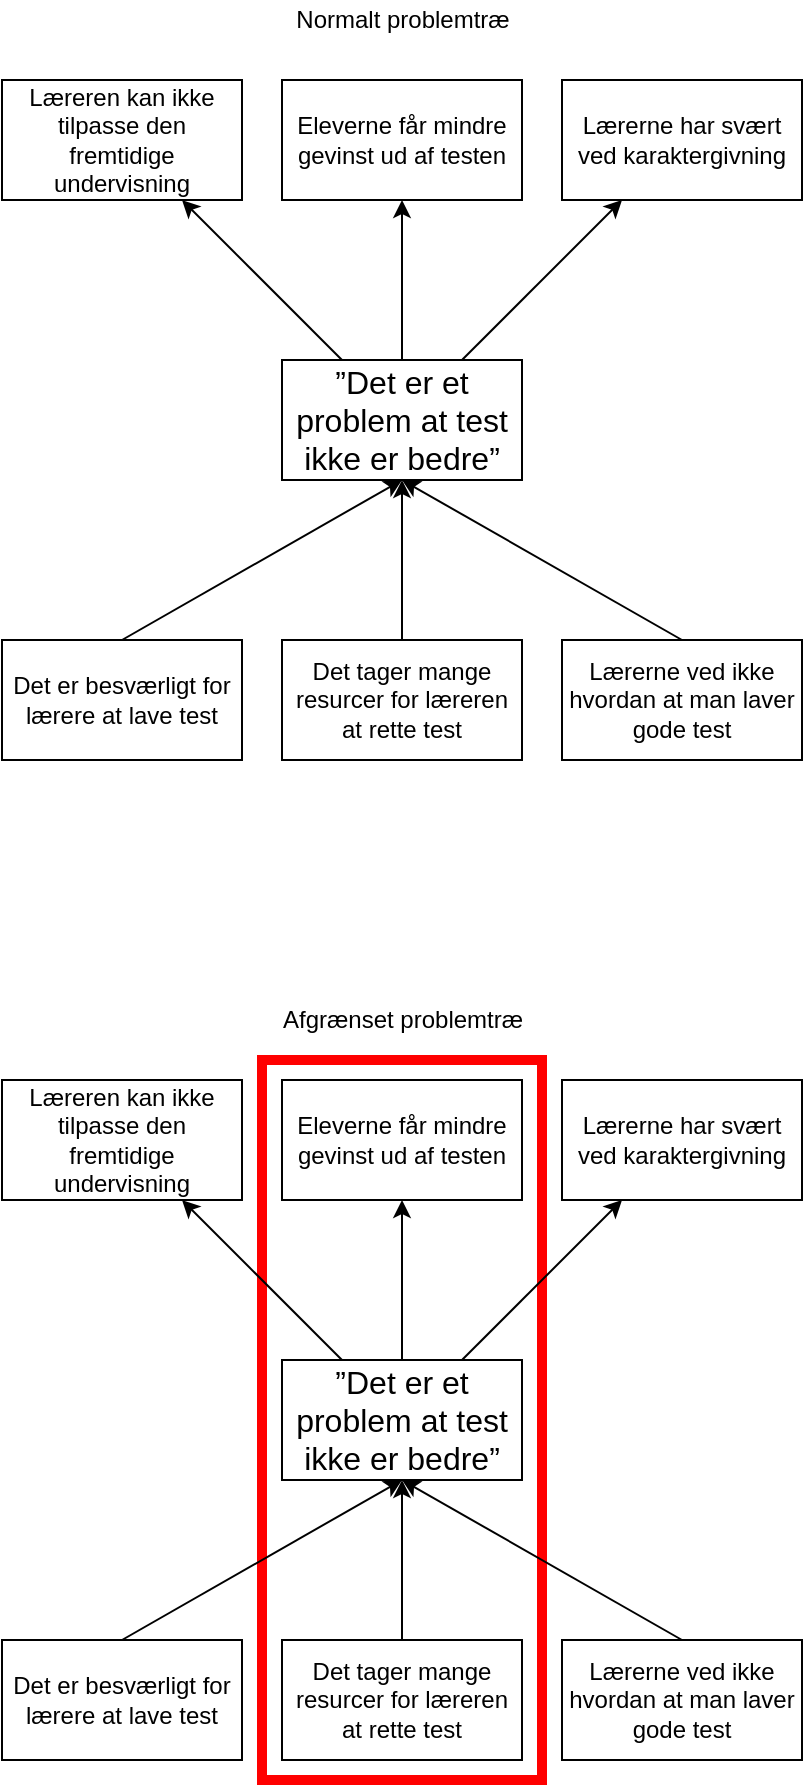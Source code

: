 <mxfile>
    <diagram id="7KGVpl8T93qsfxG8Ebm-" name="Page-1">
        <mxGraphModel dx="719" dy="465" grid="1" gridSize="10" guides="1" tooltips="1" connect="1" arrows="1" fold="1" page="1" pageScale="1" pageWidth="827" pageHeight="1169" math="0" shadow="0">
            <root>
                <mxCell id="0"/>
                <mxCell id="1" parent="0"/>
                <mxCell id="4" value="" style="edgeStyle=none;html=1;" parent="1" source="2" target="3" edge="1">
                    <mxGeometry relative="1" as="geometry"/>
                </mxCell>
                <mxCell id="6" value="" style="edgeStyle=none;html=1;" parent="1" source="2" target="5" edge="1">
                    <mxGeometry relative="1" as="geometry"/>
                </mxCell>
                <mxCell id="8" value="" style="edgeStyle=none;html=1;" parent="1" source="2" target="7" edge="1">
                    <mxGeometry relative="1" as="geometry"/>
                </mxCell>
                <mxCell id="2" value="&lt;p class=&quot;MsoNormal&quot; style=&quot;margin: 0cm ; font-size: 12pt ; font-family: &amp;#34;calibri&amp;#34; , sans-serif&quot;&gt;&lt;span lang=&quot;DA&quot;&gt;”Det er et problem at test ikke er bedre”&lt;/span&gt;&lt;/p&gt;" style="rounded=0;whiteSpace=wrap;html=1;" parent="1" vertex="1">
                    <mxGeometry x="210" y="230" width="120" height="60" as="geometry"/>
                </mxCell>
                <mxCell id="3" value="Lærerne har svært ved karaktergivning" style="whiteSpace=wrap;html=1;rounded=0;" parent="1" vertex="1">
                    <mxGeometry x="350" y="90" width="120" height="60" as="geometry"/>
                </mxCell>
                <mxCell id="5" value="Læreren kan ikke tilpasse den fremtidige undervisning" style="whiteSpace=wrap;html=1;rounded=0;" parent="1" vertex="1">
                    <mxGeometry x="70" y="90" width="120" height="60" as="geometry"/>
                </mxCell>
                <mxCell id="7" value="Eleverne får mindre gevinst ud af testen" style="whiteSpace=wrap;html=1;rounded=0;" parent="1" vertex="1">
                    <mxGeometry x="210" y="90" width="120" height="60" as="geometry"/>
                </mxCell>
                <mxCell id="13" style="edgeStyle=none;html=1;exitX=0.5;exitY=0;exitDx=0;exitDy=0;entryX=0.5;entryY=1;entryDx=0;entryDy=0;" parent="1" source="9" target="2" edge="1">
                    <mxGeometry relative="1" as="geometry"/>
                </mxCell>
                <mxCell id="9" value="Det tager mange resurcer for læreren at rette test" style="whiteSpace=wrap;html=1;rounded=0;" parent="1" vertex="1">
                    <mxGeometry x="210" y="370" width="120" height="60" as="geometry"/>
                </mxCell>
                <mxCell id="14" style="edgeStyle=none;html=1;exitX=0.5;exitY=0;exitDx=0;exitDy=0;entryX=0.5;entryY=1;entryDx=0;entryDy=0;" parent="1" source="10" target="2" edge="1">
                    <mxGeometry relative="1" as="geometry"/>
                </mxCell>
                <mxCell id="10" value="Lærerne ved ikke hvordan at man laver gode test" style="whiteSpace=wrap;html=1;rounded=0;" parent="1" vertex="1">
                    <mxGeometry x="350" y="370" width="120" height="60" as="geometry"/>
                </mxCell>
                <mxCell id="12" style="edgeStyle=none;html=1;exitX=0.5;exitY=0;exitDx=0;exitDy=0;entryX=0.5;entryY=1;entryDx=0;entryDy=0;" parent="1" source="11" target="2" edge="1">
                    <mxGeometry relative="1" as="geometry"/>
                </mxCell>
                <mxCell id="11" value="Det er besværligt for lærere at lave test" style="whiteSpace=wrap;html=1;rounded=0;" parent="1" vertex="1">
                    <mxGeometry x="70" y="370" width="120" height="60" as="geometry"/>
                </mxCell>
                <mxCell id="15" value="" style="whiteSpace=wrap;html=1;fillColor=none;strokeColor=#FF0000;strokeWidth=5;" parent="1" vertex="1">
                    <mxGeometry x="200" y="580" width="140" height="360" as="geometry"/>
                </mxCell>
                <mxCell id="16" value="" style="edgeStyle=none;html=1;" edge="1" parent="1" source="19" target="20">
                    <mxGeometry relative="1" as="geometry"/>
                </mxCell>
                <mxCell id="17" value="" style="edgeStyle=none;html=1;" edge="1" parent="1" source="19" target="21">
                    <mxGeometry relative="1" as="geometry"/>
                </mxCell>
                <mxCell id="18" value="" style="edgeStyle=none;html=1;" edge="1" parent="1" source="19" target="22">
                    <mxGeometry relative="1" as="geometry"/>
                </mxCell>
                <mxCell id="19" value="&lt;p class=&quot;MsoNormal&quot; style=&quot;margin: 0cm ; font-size: 12pt ; font-family: &amp;#34;calibri&amp;#34; , sans-serif&quot;&gt;&lt;span lang=&quot;DA&quot;&gt;”Det er et problem at test ikke er bedre”&lt;/span&gt;&lt;/p&gt;" style="rounded=0;whiteSpace=wrap;html=1;" vertex="1" parent="1">
                    <mxGeometry x="210" y="730" width="120" height="60" as="geometry"/>
                </mxCell>
                <mxCell id="20" value="Lærerne har svært ved karaktergivning" style="whiteSpace=wrap;html=1;rounded=0;" vertex="1" parent="1">
                    <mxGeometry x="350" y="590" width="120" height="60" as="geometry"/>
                </mxCell>
                <mxCell id="21" value="Læreren kan ikke tilpasse den fremtidige undervisning" style="whiteSpace=wrap;html=1;rounded=0;" vertex="1" parent="1">
                    <mxGeometry x="70" y="590" width="120" height="60" as="geometry"/>
                </mxCell>
                <mxCell id="22" value="Eleverne får mindre gevinst ud af testen" style="whiteSpace=wrap;html=1;rounded=0;" vertex="1" parent="1">
                    <mxGeometry x="210" y="590" width="120" height="60" as="geometry"/>
                </mxCell>
                <mxCell id="23" style="edgeStyle=none;html=1;exitX=0.5;exitY=0;exitDx=0;exitDy=0;entryX=0.5;entryY=1;entryDx=0;entryDy=0;" edge="1" parent="1" source="24" target="19">
                    <mxGeometry relative="1" as="geometry"/>
                </mxCell>
                <mxCell id="24" value="Det tager mange resurcer for læreren at rette test" style="whiteSpace=wrap;html=1;rounded=0;" vertex="1" parent="1">
                    <mxGeometry x="210" y="870" width="120" height="60" as="geometry"/>
                </mxCell>
                <mxCell id="25" style="edgeStyle=none;html=1;exitX=0.5;exitY=0;exitDx=0;exitDy=0;entryX=0.5;entryY=1;entryDx=0;entryDy=0;" edge="1" parent="1" source="26" target="19">
                    <mxGeometry relative="1" as="geometry"/>
                </mxCell>
                <mxCell id="26" value="Lærerne ved ikke hvordan at man laver gode test" style="whiteSpace=wrap;html=1;rounded=0;" vertex="1" parent="1">
                    <mxGeometry x="350" y="870" width="120" height="60" as="geometry"/>
                </mxCell>
                <mxCell id="27" style="edgeStyle=none;html=1;exitX=0.5;exitY=0;exitDx=0;exitDy=0;entryX=0.5;entryY=1;entryDx=0;entryDy=0;" edge="1" parent="1" source="28" target="19">
                    <mxGeometry relative="1" as="geometry"/>
                </mxCell>
                <mxCell id="28" value="Det er besværligt for lærere at lave test" style="whiteSpace=wrap;html=1;rounded=0;" vertex="1" parent="1">
                    <mxGeometry x="70" y="870" width="120" height="60" as="geometry"/>
                </mxCell>
                <mxCell id="30" value="Normalt problemtræ" style="text;html=1;align=center;verticalAlign=middle;resizable=0;points=[];autosize=1;strokeColor=none;fillColor=none;" vertex="1" parent="1">
                    <mxGeometry x="210" y="50" width="120" height="20" as="geometry"/>
                </mxCell>
                <mxCell id="31" value="Afgrænset problemtræ" style="text;html=1;align=center;verticalAlign=middle;resizable=0;points=[];autosize=1;strokeColor=none;fillColor=none;" vertex="1" parent="1">
                    <mxGeometry x="200" y="550" width="140" height="20" as="geometry"/>
                </mxCell>
            </root>
        </mxGraphModel>
    </diagram>
</mxfile>
